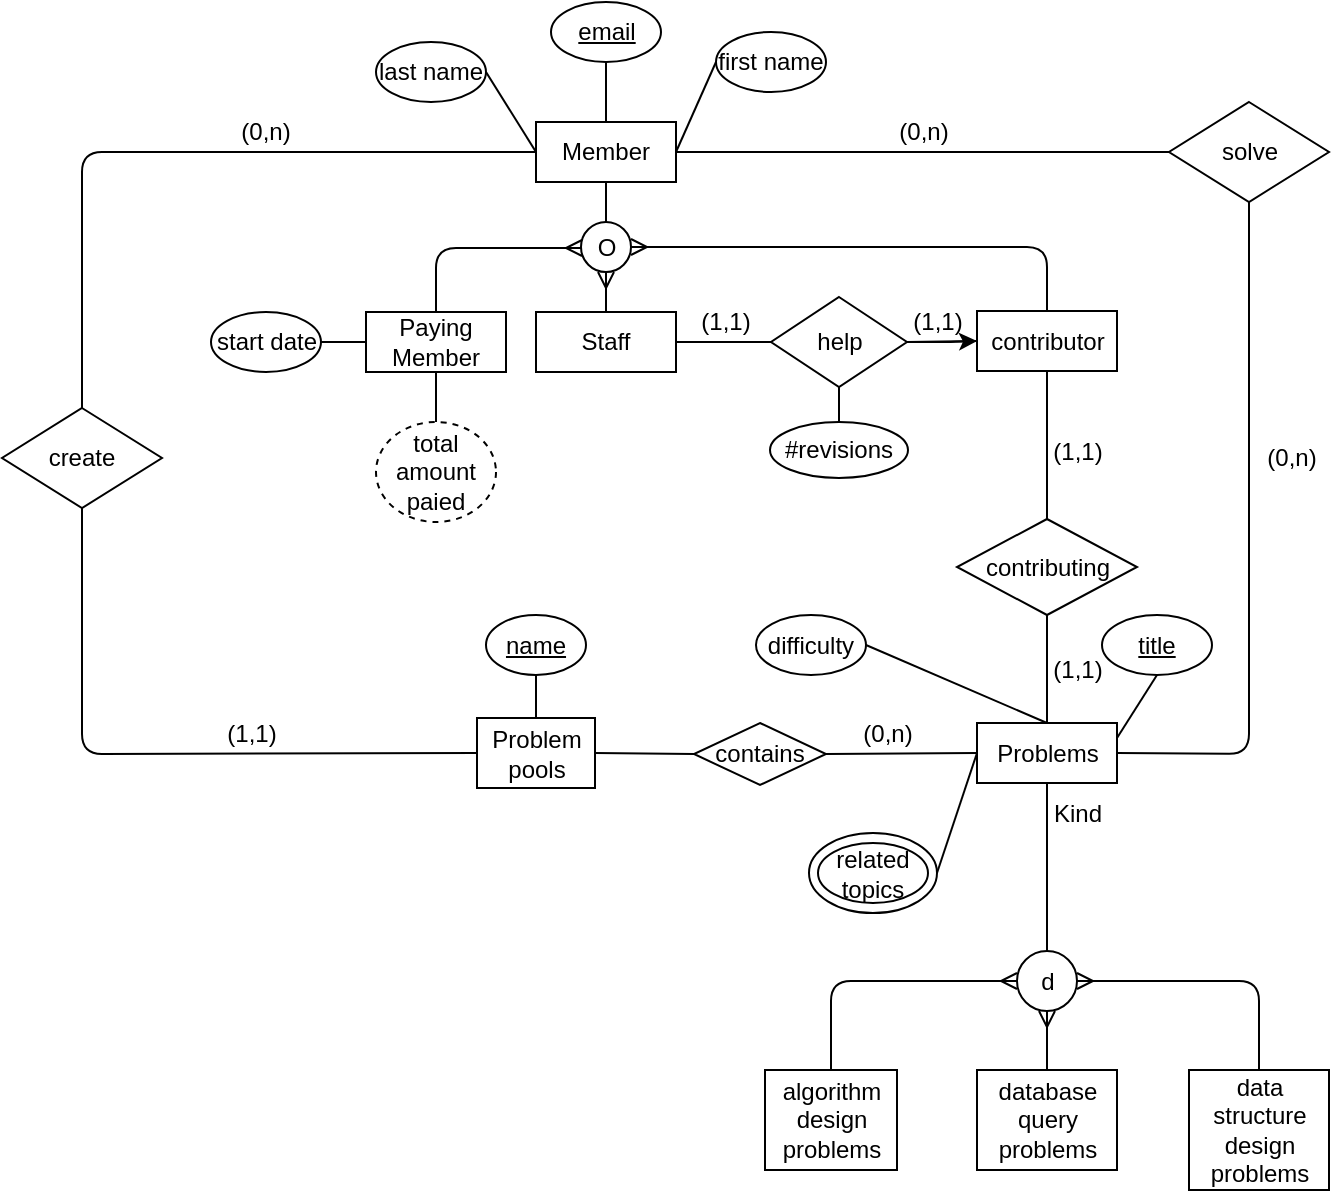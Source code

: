 <mxfile version="12.2.4" type="github" pages="1"><diagram id="vJKXVsY2cB2Z5sYzTON5" name="Page-1"><mxGraphModel dx="1279" dy="674" grid="1" gridSize="10" guides="1" tooltips="1" connect="1" arrows="1" fold="1" page="1" pageScale="1" pageWidth="850" pageHeight="1100" math="0" shadow="0"><root><mxCell id="0"/><mxCell id="1" parent="0"/><mxCell id="JRNA4fRLngx2gmoM5VyH-52" value="" style="ellipse;whiteSpace=wrap;html=1;strokeColor=#000000;" vertex="1" parent="1"><mxGeometry x="443.5" y="515.5" width="64" height="40" as="geometry"/></mxCell><mxCell id="JRNA4fRLngx2gmoM5VyH-2" value="Problems" style="rounded=0;whiteSpace=wrap;html=1;" vertex="1" parent="1"><mxGeometry x="527.5" y="460.5" width="70" height="30" as="geometry"/></mxCell><mxCell id="JRNA4fRLngx2gmoM5VyH-4" value="&lt;u&gt;title&lt;/u&gt;" style="ellipse;whiteSpace=wrap;html=1;" vertex="1" parent="1"><mxGeometry x="590" y="406.5" width="55" height="30" as="geometry"/></mxCell><mxCell id="JRNA4fRLngx2gmoM5VyH-5" value="related&lt;br&gt;topics" style="ellipse;whiteSpace=wrap;html=1;fixDash=0;strokeColor=#000000;" vertex="1" parent="1"><mxGeometry x="448" y="520.5" width="55" height="30" as="geometry"/></mxCell><mxCell id="JRNA4fRLngx2gmoM5VyH-6" value="difficulty" style="ellipse;whiteSpace=wrap;html=1;" vertex="1" parent="1"><mxGeometry x="417" y="406.5" width="55" height="30" as="geometry"/></mxCell><mxCell id="JRNA4fRLngx2gmoM5VyH-9" value="" style="endArrow=none;html=1;exitX=0.5;exitY=0;exitDx=0;exitDy=0;entryX=1;entryY=0.5;entryDx=0;entryDy=0;" edge="1" parent="1" source="JRNA4fRLngx2gmoM5VyH-2" target="JRNA4fRLngx2gmoM5VyH-6"><mxGeometry width="50" height="50" relative="1" as="geometry"><mxPoint x="534" y="459.5" as="sourcePoint"/><mxPoint x="467.5" y="421.5" as="targetPoint"/></mxGeometry></mxCell><mxCell id="JRNA4fRLngx2gmoM5VyH-10" value="" style="endArrow=none;html=1;entryX=0.5;entryY=1;entryDx=0;entryDy=0;exitX=1;exitY=0.25;exitDx=0;exitDy=0;" edge="1" parent="1" source="JRNA4fRLngx2gmoM5VyH-2" target="JRNA4fRLngx2gmoM5VyH-4"><mxGeometry width="50" height="50" relative="1" as="geometry"><mxPoint x="575" y="459.5" as="sourcePoint"/><mxPoint x="550" y="419.5" as="targetPoint"/></mxGeometry></mxCell><mxCell id="JRNA4fRLngx2gmoM5VyH-12" value="" style="endArrow=none;html=1;entryX=1;entryY=0.5;entryDx=0;entryDy=0;exitX=0;exitY=0.5;exitDx=0;exitDy=0;" edge="1" parent="1" source="JRNA4fRLngx2gmoM5VyH-2" target="JRNA4fRLngx2gmoM5VyH-52"><mxGeometry width="50" height="50" relative="1" as="geometry"><mxPoint x="499" y="479.5" as="sourcePoint"/><mxPoint x="601.5" y="474.5" as="targetPoint"/></mxGeometry></mxCell><mxCell id="JRNA4fRLngx2gmoM5VyH-15" value="Member" style="rounded=0;whiteSpace=wrap;html=1;" vertex="1" parent="1"><mxGeometry x="307" y="160" width="70" height="30" as="geometry"/></mxCell><mxCell id="JRNA4fRLngx2gmoM5VyH-16" value="Staff" style="rounded=0;whiteSpace=wrap;html=1;" vertex="1" parent="1"><mxGeometry x="307" y="255" width="70" height="30" as="geometry"/></mxCell><mxCell id="JRNA4fRLngx2gmoM5VyH-17" value="Paying&lt;br&gt;Member" style="rounded=0;whiteSpace=wrap;html=1;" vertex="1" parent="1"><mxGeometry x="222" y="255" width="70" height="30" as="geometry"/></mxCell><mxCell id="JRNA4fRLngx2gmoM5VyH-19" value="O" style="ellipse;whiteSpace=wrap;html=1;aspect=fixed;" vertex="1" parent="1"><mxGeometry x="329.5" y="210" width="25" height="25" as="geometry"/></mxCell><mxCell id="JRNA4fRLngx2gmoM5VyH-20" value="" style="endArrow=none;html=1;exitX=0.5;exitY=0;exitDx=0;exitDy=0;" edge="1" parent="1" source="JRNA4fRLngx2gmoM5VyH-19"><mxGeometry width="50" height="50" relative="1" as="geometry"><mxPoint x="342" y="200" as="sourcePoint"/><mxPoint x="342" y="190" as="targetPoint"/></mxGeometry></mxCell><mxCell id="JRNA4fRLngx2gmoM5VyH-24" value="" style="edgeStyle=orthogonalEdgeStyle;fontSize=12;html=1;endArrow=ERmany;exitX=0.5;exitY=0;exitDx=0;exitDy=0;rounded=1;" edge="1" parent="1" source="JRNA4fRLngx2gmoM5VyH-17"><mxGeometry width="100" height="100" relative="1" as="geometry"><mxPoint x="292" y="261" as="sourcePoint"/><mxPoint x="330" y="223" as="targetPoint"/><Array as="points"><mxPoint x="257.5" y="223"/></Array></mxGeometry></mxCell><mxCell id="JRNA4fRLngx2gmoM5VyH-29" value="" style="fontSize=12;html=1;endArrow=ERmany;exitX=0.5;exitY=0;exitDx=0;exitDy=0;entryX=0.5;entryY=1;entryDx=0;entryDy=0;" edge="1" parent="1" source="JRNA4fRLngx2gmoM5VyH-16" target="JRNA4fRLngx2gmoM5VyH-19"><mxGeometry width="100" height="100" relative="1" as="geometry"><mxPoint x="397" y="262" as="sourcePoint"/><mxPoint x="354" y="224" as="targetPoint"/></mxGeometry></mxCell><mxCell id="JRNA4fRLngx2gmoM5VyH-33" value="last name" style="ellipse;whiteSpace=wrap;html=1;" vertex="1" parent="1"><mxGeometry x="227" y="120" width="55" height="30" as="geometry"/></mxCell><mxCell id="JRNA4fRLngx2gmoM5VyH-34" value="first name" style="ellipse;whiteSpace=wrap;html=1;" vertex="1" parent="1"><mxGeometry x="397" y="115" width="55" height="30" as="geometry"/></mxCell><mxCell id="JRNA4fRLngx2gmoM5VyH-35" value="start date" style="ellipse;whiteSpace=wrap;html=1;" vertex="1" parent="1"><mxGeometry x="144.5" y="255" width="55" height="30" as="geometry"/></mxCell><mxCell id="JRNA4fRLngx2gmoM5VyH-36" value="&lt;u&gt;email&lt;/u&gt;" style="ellipse;whiteSpace=wrap;html=1;" vertex="1" parent="1"><mxGeometry x="314.5" y="100" width="55" height="30" as="geometry"/></mxCell><mxCell id="JRNA4fRLngx2gmoM5VyH-37" value="total amount paied" style="ellipse;whiteSpace=wrap;html=1;dashed=1;" vertex="1" parent="1"><mxGeometry x="227" y="310" width="60" height="50" as="geometry"/></mxCell><mxCell id="JRNA4fRLngx2gmoM5VyH-40" value="" style="endArrow=none;html=1;entryX=0.5;entryY=1;entryDx=0;entryDy=0;" edge="1" parent="1" target="JRNA4fRLngx2gmoM5VyH-36"><mxGeometry width="50" height="50" relative="1" as="geometry"><mxPoint x="342" y="160" as="sourcePoint"/><mxPoint x="342.5" y="125" as="targetPoint"/></mxGeometry></mxCell><mxCell id="JRNA4fRLngx2gmoM5VyH-41" value="" style="endArrow=none;html=1;entryX=1;entryY=0.5;entryDx=0;entryDy=0;exitX=0;exitY=0.5;exitDx=0;exitDy=0;" edge="1" parent="1" source="JRNA4fRLngx2gmoM5VyH-17" target="JRNA4fRLngx2gmoM5VyH-35"><mxGeometry width="50" height="50" relative="1" as="geometry"><mxPoint x="424.5" y="420" as="sourcePoint"/><mxPoint x="392.5" y="420" as="targetPoint"/></mxGeometry></mxCell><mxCell id="JRNA4fRLngx2gmoM5VyH-42" value="" style="endArrow=none;html=1;exitX=0.5;exitY=0;exitDx=0;exitDy=0;entryX=0.5;entryY=1;entryDx=0;entryDy=0;" edge="1" parent="1" source="JRNA4fRLngx2gmoM5VyH-37" target="JRNA4fRLngx2gmoM5VyH-17"><mxGeometry width="50" height="50" relative="1" as="geometry"><mxPoint x="257" y="320" as="sourcePoint"/><mxPoint x="257.5" y="285" as="targetPoint"/></mxGeometry></mxCell><mxCell id="JRNA4fRLngx2gmoM5VyH-48" value="" style="endArrow=none;html=1;entryX=1;entryY=0.5;entryDx=0;entryDy=0;exitX=0;exitY=0.5;exitDx=0;exitDy=0;" edge="1" parent="1" source="JRNA4fRLngx2gmoM5VyH-34" target="JRNA4fRLngx2gmoM5VyH-15"><mxGeometry width="50" height="50" relative="1" as="geometry"><mxPoint x="232" y="280" as="sourcePoint"/><mxPoint x="209.5" y="280" as="targetPoint"/></mxGeometry></mxCell><mxCell id="JRNA4fRLngx2gmoM5VyH-49" value="" style="endArrow=none;html=1;exitX=0;exitY=0.5;exitDx=0;exitDy=0;entryX=1;entryY=0.5;entryDx=0;entryDy=0;" edge="1" parent="1" source="JRNA4fRLngx2gmoM5VyH-15" target="JRNA4fRLngx2gmoM5VyH-33"><mxGeometry width="50" height="50" relative="1" as="geometry"><mxPoint x="242" y="290" as="sourcePoint"/><mxPoint x="164.5" y="360" as="targetPoint"/></mxGeometry></mxCell><mxCell id="JRNA4fRLngx2gmoM5VyH-51" value="contributor" style="rounded=0;whiteSpace=wrap;html=1;direction=west;" vertex="1" parent="1"><mxGeometry x="527.5" y="254.5" width="70" height="30" as="geometry"/></mxCell><mxCell id="JRNA4fRLngx2gmoM5VyH-54" value="contributing" style="rhombus;whiteSpace=wrap;html=1;strokeColor=#000000;" vertex="1" parent="1"><mxGeometry x="517.5" y="358.5" width="90" height="48" as="geometry"/></mxCell><mxCell id="JRNA4fRLngx2gmoM5VyH-56" value="" style="endArrow=none;html=1;entryX=0.5;entryY=0;entryDx=0;entryDy=0;exitX=0.5;exitY=0;exitDx=0;exitDy=0;" edge="1" parent="1" source="JRNA4fRLngx2gmoM5VyH-51" target="JRNA4fRLngx2gmoM5VyH-54"><mxGeometry width="50" height="50" relative="1" as="geometry"><mxPoint x="433.5" y="614.5" as="sourcePoint"/><mxPoint x="483.5" y="564.5" as="targetPoint"/></mxGeometry></mxCell><mxCell id="JRNA4fRLngx2gmoM5VyH-57" value="" style="endArrow=none;html=1;entryX=0.5;entryY=0;entryDx=0;entryDy=0;exitX=0.5;exitY=1;exitDx=0;exitDy=0;" edge="1" parent="1" source="JRNA4fRLngx2gmoM5VyH-54" target="JRNA4fRLngx2gmoM5VyH-2"><mxGeometry width="50" height="50" relative="1" as="geometry"><mxPoint x="285" y="634.5" as="sourcePoint"/><mxPoint x="335" y="584.5" as="targetPoint"/></mxGeometry></mxCell><mxCell id="JRNA4fRLngx2gmoM5VyH-109" value="" style="edgeStyle=orthogonalEdgeStyle;rounded=1;orthogonalLoop=1;jettySize=auto;html=1;" edge="1" parent="1" source="JRNA4fRLngx2gmoM5VyH-60" target="JRNA4fRLngx2gmoM5VyH-51"><mxGeometry relative="1" as="geometry"/></mxCell><mxCell id="JRNA4fRLngx2gmoM5VyH-60" value="help" style="rhombus;whiteSpace=wrap;html=1;strokeColor=#000000;" vertex="1" parent="1"><mxGeometry x="424.5" y="247.5" width="68" height="45" as="geometry"/></mxCell><mxCell id="JRNA4fRLngx2gmoM5VyH-61" value="" style="endArrow=none;html=1;entryX=0;entryY=0.5;entryDx=0;entryDy=0;exitX=1;exitY=0.5;exitDx=0;exitDy=0;" edge="1" parent="1" source="JRNA4fRLngx2gmoM5VyH-16" target="JRNA4fRLngx2gmoM5VyH-60"><mxGeometry width="50" height="50" relative="1" as="geometry"><mxPoint x="144.5" y="920" as="sourcePoint"/><mxPoint x="194.5" y="870" as="targetPoint"/></mxGeometry></mxCell><mxCell id="JRNA4fRLngx2gmoM5VyH-62" value="" style="endArrow=none;html=1;entryX=1;entryY=0.5;entryDx=0;entryDy=0;exitX=1;exitY=0.5;exitDx=0;exitDy=0;" edge="1" parent="1" source="JRNA4fRLngx2gmoM5VyH-60" target="JRNA4fRLngx2gmoM5VyH-51"><mxGeometry width="50" height="50" relative="1" as="geometry"><mxPoint x="217.5" y="919.5" as="sourcePoint"/><mxPoint x="267.5" y="869.5" as="targetPoint"/></mxGeometry></mxCell><mxCell id="JRNA4fRLngx2gmoM5VyH-63" value="solve" style="rhombus;whiteSpace=wrap;html=1;strokeColor=#000000;" vertex="1" parent="1"><mxGeometry x="623.5" y="150" width="80" height="50" as="geometry"/></mxCell><mxCell id="JRNA4fRLngx2gmoM5VyH-64" value="" style="endArrow=none;html=1;entryX=0;entryY=0.5;entryDx=0;entryDy=0;exitX=1;exitY=0.5;exitDx=0;exitDy=0;" edge="1" parent="1" source="JRNA4fRLngx2gmoM5VyH-15" target="JRNA4fRLngx2gmoM5VyH-63"><mxGeometry width="50" height="50" relative="1" as="geometry"><mxPoint x="374.5" y="180" as="sourcePoint"/><mxPoint x="194.5" y="540" as="targetPoint"/></mxGeometry></mxCell><mxCell id="JRNA4fRLngx2gmoM5VyH-65" value="" style="endArrow=none;html=1;entryX=0.5;entryY=1;entryDx=0;entryDy=0;exitX=1;exitY=0.5;exitDx=0;exitDy=0;" edge="1" parent="1" source="JRNA4fRLngx2gmoM5VyH-2" target="JRNA4fRLngx2gmoM5VyH-63"><mxGeometry width="50" height="50" relative="1" as="geometry"><mxPoint x="222" y="590" as="sourcePoint"/><mxPoint x="272" y="540" as="targetPoint"/><Array as="points"><mxPoint x="663.5" y="476"/></Array></mxGeometry></mxCell><mxCell id="JRNA4fRLngx2gmoM5VyH-66" value="#revisions" style="ellipse;whiteSpace=wrap;html=1;" vertex="1" parent="1"><mxGeometry x="424" y="310" width="69" height="28" as="geometry"/></mxCell><mxCell id="JRNA4fRLngx2gmoM5VyH-67" value="" style="endArrow=none;html=1;entryX=0.5;entryY=1;entryDx=0;entryDy=0;exitX=0.5;exitY=0;exitDx=0;exitDy=0;" edge="1" parent="1" source="JRNA4fRLngx2gmoM5VyH-66" target="JRNA4fRLngx2gmoM5VyH-60"><mxGeometry width="50" height="50" relative="1" as="geometry"><mxPoint x="217.5" y="589.5" as="sourcePoint"/><mxPoint x="267.5" y="539.5" as="targetPoint"/></mxGeometry></mxCell><mxCell id="JRNA4fRLngx2gmoM5VyH-68" value="d" style="ellipse;whiteSpace=wrap;html=1;aspect=fixed;strokeColor=#000000;" vertex="1" parent="1"><mxGeometry x="547.5" y="574.5" width="30" height="30" as="geometry"/></mxCell><mxCell id="JRNA4fRLngx2gmoM5VyH-70" value="" style="endArrow=none;html=1;entryX=0.5;entryY=1;entryDx=0;entryDy=0;exitX=0.5;exitY=0;exitDx=0;exitDy=0;" edge="1" parent="1" source="JRNA4fRLngx2gmoM5VyH-68" target="JRNA4fRLngx2gmoM5VyH-2"><mxGeometry width="50" height="50" relative="1" as="geometry"><mxPoint x="17.5" y="609.5" as="sourcePoint"/><mxPoint x="67.5" y="559.5" as="targetPoint"/></mxGeometry></mxCell><mxCell id="JRNA4fRLngx2gmoM5VyH-71" value="Kind" style="text;html=1;strokeColor=none;fillColor=none;align=center;verticalAlign=middle;whiteSpace=wrap;rounded=0;" vertex="1" parent="1"><mxGeometry x="557.5" y="495.5" width="40" height="20" as="geometry"/></mxCell><mxCell id="JRNA4fRLngx2gmoM5VyH-72" style="edgeStyle=none;rounded=1;orthogonalLoop=1;jettySize=auto;html=1;exitX=0.75;exitY=1;exitDx=0;exitDy=0;" edge="1" parent="1"><mxGeometry relative="1" as="geometry"><mxPoint x="587.5" y="570" as="sourcePoint"/><mxPoint x="587.5" y="570" as="targetPoint"/></mxGeometry></mxCell><mxCell id="JRNA4fRLngx2gmoM5VyH-73" value="algorithm design problems" style="rounded=0;whiteSpace=wrap;html=1;strokeColor=#000000;" vertex="1" parent="1"><mxGeometry x="421.5" y="634" width="66" height="50" as="geometry"/></mxCell><mxCell id="JRNA4fRLngx2gmoM5VyH-74" value="database query problems" style="rounded=0;whiteSpace=wrap;html=1;strokeColor=#000000;" vertex="1" parent="1"><mxGeometry x="527.5" y="634" width="70" height="50" as="geometry"/></mxCell><mxCell id="JRNA4fRLngx2gmoM5VyH-75" value="data structure design problems" style="rounded=0;whiteSpace=wrap;html=1;strokeColor=#000000;" vertex="1" parent="1"><mxGeometry x="633.5" y="634" width="70" height="60" as="geometry"/></mxCell><mxCell id="JRNA4fRLngx2gmoM5VyH-82" value="" style="edgeStyle=orthogonalEdgeStyle;fontSize=12;html=1;endArrow=ERmany;entryX=0;entryY=0.5;entryDx=0;entryDy=0;exitX=0.5;exitY=0;exitDx=0;exitDy=0;" edge="1" parent="1" source="JRNA4fRLngx2gmoM5VyH-73" target="JRNA4fRLngx2gmoM5VyH-68"><mxGeometry width="100" height="100" relative="1" as="geometry"><mxPoint x="187.5" y="904" as="sourcePoint"/><mxPoint x="287.5" y="804" as="targetPoint"/></mxGeometry></mxCell><mxCell id="JRNA4fRLngx2gmoM5VyH-83" value="" style="fontSize=12;html=1;endArrow=ERmany;entryX=0.5;entryY=1;entryDx=0;entryDy=0;exitX=0.5;exitY=0;exitDx=0;exitDy=0;" edge="1" parent="1" source="JRNA4fRLngx2gmoM5VyH-74" target="JRNA4fRLngx2gmoM5VyH-68"><mxGeometry width="100" height="100" relative="1" as="geometry"><mxPoint x="187.5" y="904" as="sourcePoint"/><mxPoint x="287.5" y="804" as="targetPoint"/></mxGeometry></mxCell><mxCell id="JRNA4fRLngx2gmoM5VyH-84" value="" style="edgeStyle=orthogonalEdgeStyle;fontSize=12;html=1;endArrow=ERmany;entryX=1;entryY=0.5;entryDx=0;entryDy=0;exitX=0.5;exitY=0;exitDx=0;exitDy=0;" edge="1" parent="1" source="JRNA4fRLngx2gmoM5VyH-75" target="JRNA4fRLngx2gmoM5VyH-68"><mxGeometry width="100" height="100" relative="1" as="geometry"><mxPoint x="187.5" y="904" as="sourcePoint"/><mxPoint x="287.5" y="804" as="targetPoint"/></mxGeometry></mxCell><mxCell id="JRNA4fRLngx2gmoM5VyH-87" value="" style="edgeStyle=orthogonalEdgeStyle;fontSize=12;html=1;endArrow=ERmany;entryX=1;entryY=0.5;entryDx=0;entryDy=0;exitX=0.5;exitY=1;exitDx=0;exitDy=0;" edge="1" parent="1" source="JRNA4fRLngx2gmoM5VyH-51" target="JRNA4fRLngx2gmoM5VyH-19"><mxGeometry width="100" height="100" relative="1" as="geometry"><mxPoint x="144.5" y="830" as="sourcePoint"/><mxPoint x="244.5" y="730" as="targetPoint"/></mxGeometry></mxCell><mxCell id="JRNA4fRLngx2gmoM5VyH-90" value="(1,1)" style="text;html=1;strokeColor=none;fillColor=none;align=center;verticalAlign=middle;whiteSpace=wrap;rounded=0;" vertex="1" parent="1"><mxGeometry x="381.5" y="250" width="40" height="20" as="geometry"/></mxCell><mxCell id="JRNA4fRLngx2gmoM5VyH-91" value="(1,1)" style="text;html=1;strokeColor=none;fillColor=none;align=center;verticalAlign=middle;whiteSpace=wrap;rounded=0;" vertex="1" parent="1"><mxGeometry x="487.5" y="249.5" width="40" height="20" as="geometry"/></mxCell><mxCell id="JRNA4fRLngx2gmoM5VyH-92" value="(0,n)" style="text;html=1;strokeColor=none;fillColor=none;align=center;verticalAlign=middle;whiteSpace=wrap;rounded=0;" vertex="1" parent="1"><mxGeometry x="480.5" y="155" width="40" height="20" as="geometry"/></mxCell><mxCell id="JRNA4fRLngx2gmoM5VyH-94" value="(0,n)" style="text;html=1;strokeColor=none;fillColor=none;align=center;verticalAlign=middle;whiteSpace=wrap;rounded=0;" vertex="1" parent="1"><mxGeometry x="664.5" y="318" width="40" height="20" as="geometry"/></mxCell><mxCell id="JRNA4fRLngx2gmoM5VyH-95" value="(1,1)" style="text;html=1;strokeColor=none;fillColor=none;align=center;verticalAlign=middle;whiteSpace=wrap;rounded=0;" vertex="1" parent="1"><mxGeometry x="557.5" y="315" width="40" height="20" as="geometry"/></mxCell><mxCell id="JRNA4fRLngx2gmoM5VyH-97" value="(1,1)" style="text;html=1;strokeColor=none;fillColor=none;align=center;verticalAlign=middle;whiteSpace=wrap;rounded=0;" vertex="1" parent="1"><mxGeometry x="557.5" y="423.5" width="40" height="20" as="geometry"/></mxCell><mxCell id="JRNA4fRLngx2gmoM5VyH-99" value="Problem pools" style="rounded=0;whiteSpace=wrap;html=1;strokeColor=#000000;" vertex="1" parent="1"><mxGeometry x="277.5" y="458" width="59" height="35" as="geometry"/></mxCell><mxCell id="JRNA4fRLngx2gmoM5VyH-102" value="&lt;u&gt;name&lt;/u&gt;" style="ellipse;whiteSpace=wrap;html=1;strokeColor=#000000;" vertex="1" parent="1"><mxGeometry x="282" y="406.5" width="50" height="30" as="geometry"/></mxCell><mxCell id="JRNA4fRLngx2gmoM5VyH-103" value="" style="endArrow=none;html=1;entryX=0.5;entryY=1;entryDx=0;entryDy=0;exitX=0.5;exitY=0;exitDx=0;exitDy=0;" edge="1" parent="1" source="JRNA4fRLngx2gmoM5VyH-99" target="JRNA4fRLngx2gmoM5VyH-102"><mxGeometry width="50" height="50" relative="1" as="geometry"><mxPoint x="92.5" y="710" as="sourcePoint"/><mxPoint x="142.5" y="660" as="targetPoint"/></mxGeometry></mxCell><mxCell id="JRNA4fRLngx2gmoM5VyH-105" value="create" style="rhombus;whiteSpace=wrap;html=1;strokeColor=#000000;" vertex="1" parent="1"><mxGeometry x="40" y="303" width="80" height="50" as="geometry"/></mxCell><mxCell id="JRNA4fRLngx2gmoM5VyH-106" value="" style="endArrow=none;html=1;entryX=0;entryY=0.5;entryDx=0;entryDy=0;exitX=0.5;exitY=0;exitDx=0;exitDy=0;" edge="1" parent="1" source="JRNA4fRLngx2gmoM5VyH-105" target="JRNA4fRLngx2gmoM5VyH-15"><mxGeometry width="50" height="50" relative="1" as="geometry"><mxPoint x="-50" y="710" as="sourcePoint"/><mxPoint y="660" as="targetPoint"/><Array as="points"><mxPoint x="80" y="175"/></Array></mxGeometry></mxCell><mxCell id="JRNA4fRLngx2gmoM5VyH-107" value="" style="endArrow=none;html=1;entryX=0.5;entryY=1;entryDx=0;entryDy=0;exitX=0;exitY=0.5;exitDx=0;exitDy=0;" edge="1" parent="1" source="JRNA4fRLngx2gmoM5VyH-99" target="JRNA4fRLngx2gmoM5VyH-105"><mxGeometry width="50" height="50" relative="1" as="geometry"><mxPoint x="40" y="710" as="sourcePoint"/><mxPoint x="90" y="660" as="targetPoint"/><Array as="points"><mxPoint x="80" y="476"/></Array></mxGeometry></mxCell><mxCell id="JRNA4fRLngx2gmoM5VyH-108" value="(0,n)" style="text;html=1;strokeColor=none;fillColor=none;align=center;verticalAlign=middle;whiteSpace=wrap;rounded=0;" vertex="1" parent="1"><mxGeometry x="152" y="155" width="40" height="20" as="geometry"/></mxCell><mxCell id="JRNA4fRLngx2gmoM5VyH-110" value="(1,1)" style="text;html=1;strokeColor=none;fillColor=none;align=center;verticalAlign=middle;whiteSpace=wrap;rounded=0;" vertex="1" parent="1"><mxGeometry x="144.5" y="455.5" width="40" height="20" as="geometry"/></mxCell><mxCell id="JRNA4fRLngx2gmoM5VyH-111" value="contains" style="rhombus;whiteSpace=wrap;html=1;strokeColor=#000000;" vertex="1" parent="1"><mxGeometry x="386" y="460.5" width="66" height="31" as="geometry"/></mxCell><mxCell id="JRNA4fRLngx2gmoM5VyH-112" value="" style="endArrow=none;html=1;entryX=0;entryY=0.5;entryDx=0;entryDy=0;exitX=1;exitY=0.5;exitDx=0;exitDy=0;" edge="1" parent="1" source="JRNA4fRLngx2gmoM5VyH-99" target="JRNA4fRLngx2gmoM5VyH-111"><mxGeometry width="50" height="50" relative="1" as="geometry"><mxPoint x="40" y="770" as="sourcePoint"/><mxPoint x="90" y="720" as="targetPoint"/></mxGeometry></mxCell><mxCell id="JRNA4fRLngx2gmoM5VyH-113" value="" style="endArrow=none;html=1;entryX=0;entryY=0.5;entryDx=0;entryDy=0;exitX=1;exitY=0.5;exitDx=0;exitDy=0;" edge="1" parent="1" source="JRNA4fRLngx2gmoM5VyH-111" target="JRNA4fRLngx2gmoM5VyH-2"><mxGeometry width="50" height="50" relative="1" as="geometry"><mxPoint x="40" y="770" as="sourcePoint"/><mxPoint x="90" y="720" as="targetPoint"/></mxGeometry></mxCell><mxCell id="JRNA4fRLngx2gmoM5VyH-114" value="(0,n)" style="text;html=1;strokeColor=none;fillColor=none;align=center;verticalAlign=middle;whiteSpace=wrap;rounded=0;" vertex="1" parent="1"><mxGeometry x="463" y="456" width="40" height="20" as="geometry"/></mxCell></root></mxGraphModel></diagram></mxfile>